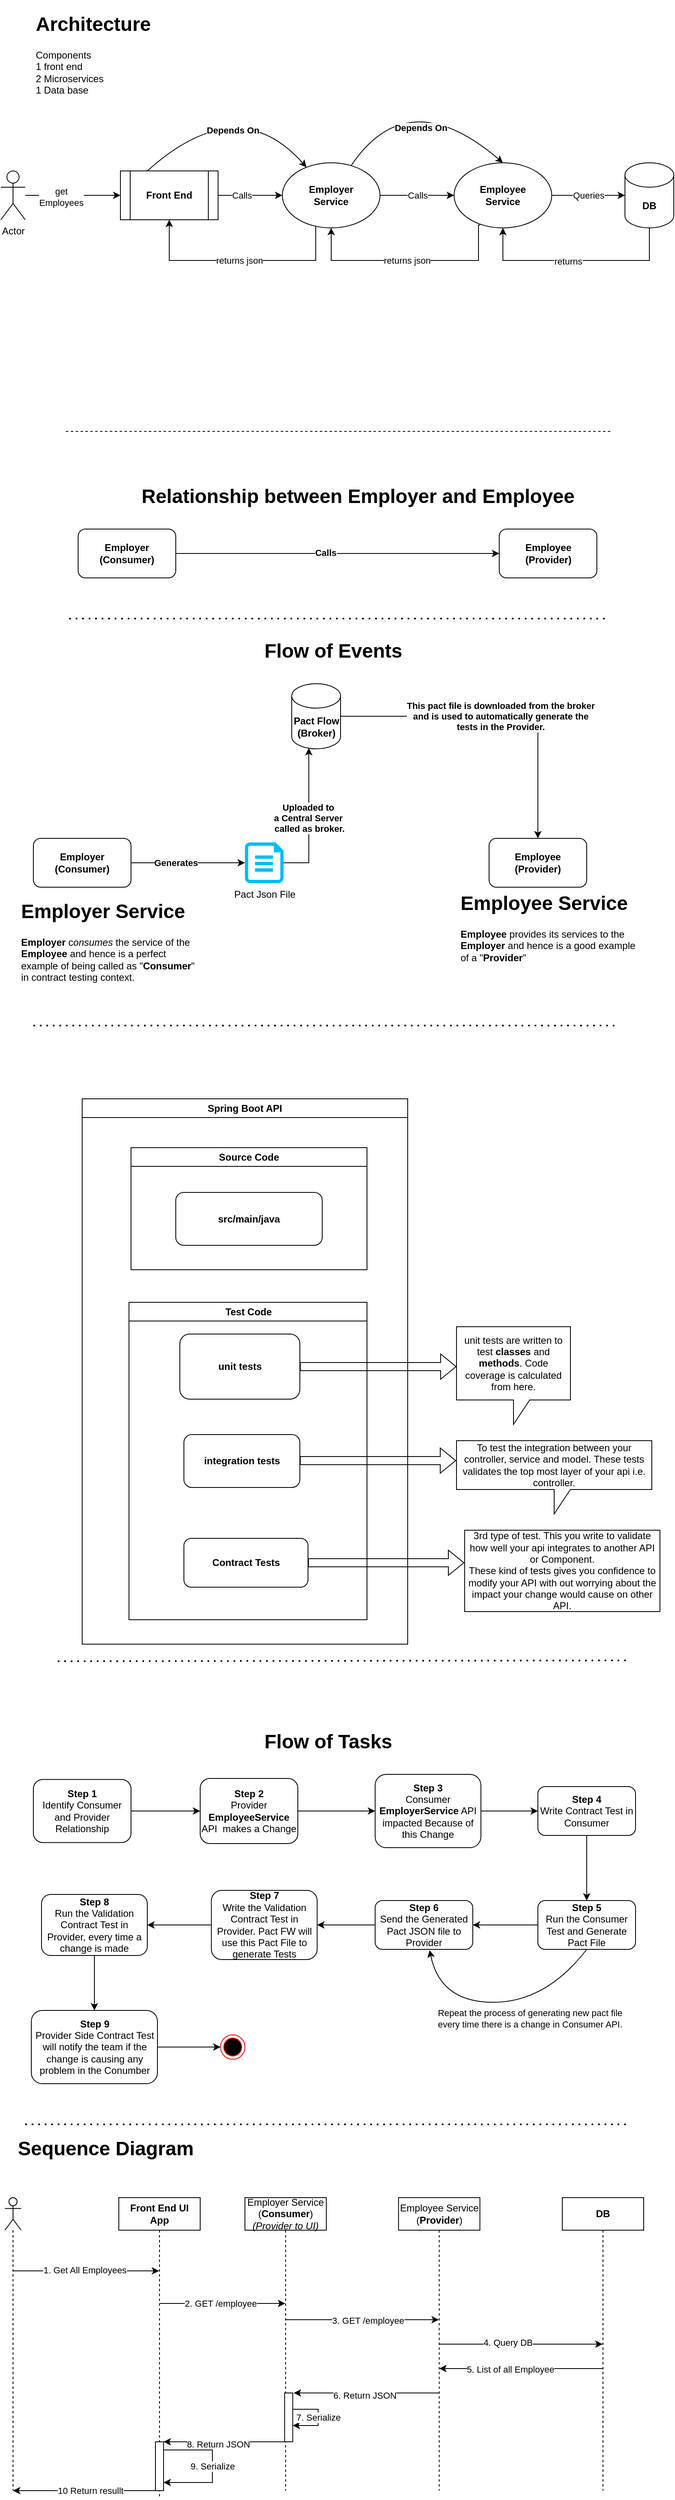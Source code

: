 <mxfile version="21.2.3" type="github">
  <diagram name="Page-1" id="hXCuwG57mc-VUr_f1HP0">
    <mxGraphModel dx="1173" dy="1784" grid="1" gridSize="10" guides="1" tooltips="1" connect="1" arrows="1" fold="1" page="1" pageScale="1" pageWidth="827" pageHeight="1169" math="0" shadow="0">
      <root>
        <mxCell id="0" />
        <mxCell id="1" parent="0" />
        <mxCell id="xuCpeB7rJ87xg6paWrhZ-11" style="edgeStyle=orthogonalEdgeStyle;rounded=0;orthogonalLoop=1;jettySize=auto;html=1;entryX=0;entryY=0.5;entryDx=0;entryDy=0;entryPerimeter=0;" parent="1" source="xuCpeB7rJ87xg6paWrhZ-1" target="xuCpeB7rJ87xg6paWrhZ-6" edge="1">
          <mxGeometry relative="1" as="geometry" />
        </mxCell>
        <mxCell id="xuCpeB7rJ87xg6paWrhZ-12" value="Generates" style="edgeLabel;html=1;align=center;verticalAlign=middle;resizable=0;points=[];fontStyle=1" parent="xuCpeB7rJ87xg6paWrhZ-11" vertex="1" connectable="0">
          <mxGeometry x="-0.214" relative="1" as="geometry">
            <mxPoint as="offset" />
          </mxGeometry>
        </mxCell>
        <mxCell id="xuCpeB7rJ87xg6paWrhZ-1" value="Employer&lt;br&gt;(Consumer)" style="rounded=1;whiteSpace=wrap;html=1;fontStyle=1" parent="1" vertex="1">
          <mxGeometry x="40" y="480" width="120" height="60" as="geometry" />
        </mxCell>
        <mxCell id="xuCpeB7rJ87xg6paWrhZ-2" value="Employee&lt;br&gt;(Provider)" style="rounded=1;whiteSpace=wrap;html=1;fontStyle=1" parent="1" vertex="1">
          <mxGeometry x="600" y="480" width="120" height="60" as="geometry" />
        </mxCell>
        <mxCell id="xuCpeB7rJ87xg6paWrhZ-10" value="&lt;b&gt;This pact file is downloaded from the broker&lt;br&gt;and is used to automatically generate the&lt;br&gt;tests in the Provider.&lt;/b&gt;" style="edgeStyle=orthogonalEdgeStyle;rounded=0;orthogonalLoop=1;jettySize=auto;html=1;" parent="1" source="xuCpeB7rJ87xg6paWrhZ-3" target="xuCpeB7rJ87xg6paWrhZ-2" edge="1">
          <mxGeometry relative="1" as="geometry" />
        </mxCell>
        <mxCell id="xuCpeB7rJ87xg6paWrhZ-3" value="Pact Flow&lt;br&gt;(Broker)" style="shape=cylinder3;whiteSpace=wrap;html=1;boundedLbl=1;backgroundOutline=1;size=15;fontStyle=1" parent="1" vertex="1">
          <mxGeometry x="357.5" y="290" width="60" height="80" as="geometry" />
        </mxCell>
        <mxCell id="xuCpeB7rJ87xg6paWrhZ-4" value="&lt;h1&gt;Employer Service&lt;/h1&gt;&lt;p&gt;&lt;b&gt;Employer&lt;/b&gt;&amp;nbsp;c&lt;i&gt;onsumes&lt;/i&gt; the service of the &lt;b&gt;Employee&lt;/b&gt; and hence is a perfect example of being called as &quot;&lt;b&gt;Consumer&lt;/b&gt;&quot; in contract testing context.&lt;/p&gt;" style="text;html=1;strokeColor=none;fillColor=none;spacing=5;spacingTop=-20;whiteSpace=wrap;overflow=hidden;rounded=0;" parent="1" vertex="1">
          <mxGeometry x="20" y="550" width="225" height="120" as="geometry" />
        </mxCell>
        <mxCell id="xuCpeB7rJ87xg6paWrhZ-5" value="&lt;h1&gt;Employee Service&amp;nbsp;&lt;/h1&gt;&lt;p&gt;&lt;b&gt;Employee&lt;/b&gt;&amp;nbsp;provides its services to the &lt;b&gt;Employer&lt;/b&gt;&amp;nbsp;and hence is a good example of a &quot;&lt;b&gt;Provider&lt;/b&gt;&quot;&lt;/p&gt;" style="text;html=1;strokeColor=none;fillColor=none;spacing=5;spacingTop=-20;whiteSpace=wrap;overflow=hidden;rounded=0;" parent="1" vertex="1">
          <mxGeometry x="560" y="540" width="225" height="120" as="geometry" />
        </mxCell>
        <mxCell id="xuCpeB7rJ87xg6paWrhZ-9" value="&lt;b&gt;Uploaded to&amp;nbsp;&lt;br&gt;a Central Server&amp;nbsp;&lt;br&gt;called as broker.&lt;/b&gt;" style="edgeStyle=orthogonalEdgeStyle;rounded=0;orthogonalLoop=1;jettySize=auto;html=1;entryX=0.35;entryY=0.988;entryDx=0;entryDy=0;entryPerimeter=0;" parent="1" source="xuCpeB7rJ87xg6paWrhZ-6" target="xuCpeB7rJ87xg6paWrhZ-3" edge="1">
          <mxGeometry relative="1" as="geometry" />
        </mxCell>
        <mxCell id="xuCpeB7rJ87xg6paWrhZ-6" value="Pact Json File" style="verticalLabelPosition=bottom;html=1;verticalAlign=top;align=center;strokeColor=none;fillColor=#00BEF2;shape=mxgraph.azure.cloud_services_configuration_file;pointerEvents=1;" parent="1" vertex="1">
          <mxGeometry x="300" y="485" width="47.5" height="50" as="geometry" />
        </mxCell>
        <mxCell id="xuCpeB7rJ87xg6paWrhZ-15" style="edgeStyle=orthogonalEdgeStyle;rounded=0;orthogonalLoop=1;jettySize=auto;html=1;entryX=0;entryY=0.5;entryDx=0;entryDy=0;" parent="1" source="xuCpeB7rJ87xg6paWrhZ-13" target="xuCpeB7rJ87xg6paWrhZ-14" edge="1">
          <mxGeometry relative="1" as="geometry" />
        </mxCell>
        <mxCell id="xuCpeB7rJ87xg6paWrhZ-16" value="Calls" style="edgeLabel;html=1;align=center;verticalAlign=middle;resizable=0;points=[];fontStyle=1" parent="xuCpeB7rJ87xg6paWrhZ-15" vertex="1" connectable="0">
          <mxGeometry x="-0.077" y="1" relative="1" as="geometry">
            <mxPoint as="offset" />
          </mxGeometry>
        </mxCell>
        <mxCell id="xuCpeB7rJ87xg6paWrhZ-13" value="Employer&lt;br&gt;(Consumer)" style="rounded=1;whiteSpace=wrap;html=1;fontStyle=1" parent="1" vertex="1">
          <mxGeometry x="95" y="100" width="120" height="60" as="geometry" />
        </mxCell>
        <mxCell id="xuCpeB7rJ87xg6paWrhZ-14" value="Employee&lt;br&gt;(Provider)" style="rounded=1;whiteSpace=wrap;html=1;fontStyle=1" parent="1" vertex="1">
          <mxGeometry x="612.5" y="100" width="120" height="60" as="geometry" />
        </mxCell>
        <mxCell id="xuCpeB7rJ87xg6paWrhZ-17" value="" style="endArrow=none;dashed=1;html=1;dashPattern=1 3;strokeWidth=2;rounded=0;" parent="1" edge="1">
          <mxGeometry width="50" height="50" relative="1" as="geometry">
            <mxPoint x="84" y="210" as="sourcePoint" />
            <mxPoint x="744" y="210" as="targetPoint" />
          </mxGeometry>
        </mxCell>
        <mxCell id="xuCpeB7rJ87xg6paWrhZ-18" value="&lt;h1&gt;Flow of Events&lt;/h1&gt;" style="text;html=1;strokeColor=none;fillColor=none;spacing=5;spacingTop=-20;whiteSpace=wrap;overflow=hidden;rounded=0;" parent="1" vertex="1">
          <mxGeometry x="319" y="230" width="190" height="30" as="geometry" />
        </mxCell>
        <mxCell id="xuCpeB7rJ87xg6paWrhZ-19" value="&lt;h1&gt;Relationship between Employer and Employee&lt;/h1&gt;" style="text;html=1;strokeColor=none;fillColor=none;spacing=5;spacingTop=-20;whiteSpace=wrap;overflow=hidden;rounded=0;" parent="1" vertex="1">
          <mxGeometry x="167.5" y="40" width="565" height="60" as="geometry" />
        </mxCell>
        <mxCell id="xuCpeB7rJ87xg6paWrhZ-20" value="" style="endArrow=none;dashed=1;html=1;dashPattern=1 3;strokeWidth=2;rounded=0;" parent="1" edge="1">
          <mxGeometry width="50" height="50" relative="1" as="geometry">
            <mxPoint x="40" y="710" as="sourcePoint" />
            <mxPoint x="760" y="710" as="targetPoint" />
          </mxGeometry>
        </mxCell>
        <mxCell id="xuCpeB7rJ87xg6paWrhZ-21" value="Spring Boot API" style="swimlane;whiteSpace=wrap;html=1;fontStyle=1" parent="1" vertex="1">
          <mxGeometry x="100" y="800" width="400" height="670" as="geometry" />
        </mxCell>
        <mxCell id="xuCpeB7rJ87xg6paWrhZ-25" value="Test Code" style="swimlane;whiteSpace=wrap;html=1;fontStyle=1" parent="xuCpeB7rJ87xg6paWrhZ-21" vertex="1">
          <mxGeometry x="57.5" y="250" width="292.5" height="390" as="geometry" />
        </mxCell>
        <mxCell id="xuCpeB7rJ87xg6paWrhZ-28" value="unit tests" style="rounded=1;whiteSpace=wrap;html=1;fontStyle=1" parent="xuCpeB7rJ87xg6paWrhZ-25" vertex="1">
          <mxGeometry x="62.5" y="39" width="147.5" height="80" as="geometry" />
        </mxCell>
        <mxCell id="xuCpeB7rJ87xg6paWrhZ-29" value="integration tests" style="rounded=1;whiteSpace=wrap;html=1;fontStyle=1" parent="xuCpeB7rJ87xg6paWrhZ-25" vertex="1">
          <mxGeometry x="67.5" y="162.5" width="142.5" height="65" as="geometry" />
        </mxCell>
        <mxCell id="xuCpeB7rJ87xg6paWrhZ-30" value="Contract Tests" style="rounded=1;whiteSpace=wrap;html=1;fontStyle=1" parent="xuCpeB7rJ87xg6paWrhZ-25" vertex="1">
          <mxGeometry x="67.5" y="290" width="152.5" height="60" as="geometry" />
        </mxCell>
        <mxCell id="xuCpeB7rJ87xg6paWrhZ-37" value="" style="shape=flexArrow;endArrow=classic;html=1;rounded=0;" parent="xuCpeB7rJ87xg6paWrhZ-25" edge="1">
          <mxGeometry width="50" height="50" relative="1" as="geometry">
            <mxPoint x="210" y="194.5" as="sourcePoint" />
            <mxPoint x="402" y="194.5" as="targetPoint" />
          </mxGeometry>
        </mxCell>
        <mxCell id="xuCpeB7rJ87xg6paWrhZ-26" value="Source Code" style="swimlane;whiteSpace=wrap;html=1;fontStyle=1" parent="xuCpeB7rJ87xg6paWrhZ-21" vertex="1">
          <mxGeometry x="60" y="60" width="290" height="150" as="geometry" />
        </mxCell>
        <mxCell id="xuCpeB7rJ87xg6paWrhZ-27" value="src/main/java" style="rounded=1;whiteSpace=wrap;html=1;fontStyle=1" parent="xuCpeB7rJ87xg6paWrhZ-26" vertex="1">
          <mxGeometry x="55" y="55" width="180" height="65" as="geometry" />
        </mxCell>
        <mxCell id="xuCpeB7rJ87xg6paWrhZ-41" value="" style="shape=flexArrow;endArrow=classic;html=1;rounded=0;" parent="xuCpeB7rJ87xg6paWrhZ-21" edge="1">
          <mxGeometry width="50" height="50" relative="1" as="geometry">
            <mxPoint x="277.5" y="570" as="sourcePoint" />
            <mxPoint x="469.5" y="570" as="targetPoint" />
          </mxGeometry>
        </mxCell>
        <mxCell id="xuCpeB7rJ87xg6paWrhZ-35" value="" style="shape=flexArrow;endArrow=classic;html=1;rounded=0;" parent="1" source="xuCpeB7rJ87xg6paWrhZ-28" edge="1">
          <mxGeometry width="50" height="50" relative="1" as="geometry">
            <mxPoint x="430" y="1220" as="sourcePoint" />
            <mxPoint x="560" y="1129" as="targetPoint" />
          </mxGeometry>
        </mxCell>
        <mxCell id="xuCpeB7rJ87xg6paWrhZ-36" value="unit tests are written to test &lt;b&gt;classes&lt;/b&gt; and &lt;b&gt;methods&lt;/b&gt;.&amp;nbsp;Code coverage is calculated from here." style="shape=callout;whiteSpace=wrap;html=1;perimeter=calloutPerimeter;fontStyle=0" parent="1" vertex="1">
          <mxGeometry x="560" y="1080" width="140" height="120" as="geometry" />
        </mxCell>
        <mxCell id="xuCpeB7rJ87xg6paWrhZ-40" value="To test the integration between your controller, service and model. These tests validates the top most layer of your api i.e. controller." style="shape=callout;whiteSpace=wrap;html=1;perimeter=calloutPerimeter;fontStyle=0" parent="1" vertex="1">
          <mxGeometry x="560" y="1220" width="240" height="90" as="geometry" />
        </mxCell>
        <mxCell id="xuCpeB7rJ87xg6paWrhZ-42" value="3rd type of test. This you write to validate how well your api integrates to another API or Component.&lt;br&gt;These kind of tests gives you confidence to modify your API with out worrying about the impact your change would cause on other API." style="shape=callout;whiteSpace=wrap;html=1;perimeter=calloutPerimeter;fontStyle=0;size=0;position=0.17;position2=0.54;base=39;" parent="1" vertex="1">
          <mxGeometry x="570" y="1330" width="240" height="100" as="geometry" />
        </mxCell>
        <mxCell id="xuCpeB7rJ87xg6paWrhZ-43" value="" style="endArrow=none;dashed=1;html=1;dashPattern=1 3;strokeWidth=2;rounded=0;" parent="1" edge="1">
          <mxGeometry width="50" height="50" relative="1" as="geometry">
            <mxPoint x="70" y="1491" as="sourcePoint" />
            <mxPoint x="770" y="1490" as="targetPoint" />
          </mxGeometry>
        </mxCell>
        <mxCell id="SSDfRQaTrfwXQpy7WAfe-3" value="" style="edgeStyle=orthogonalEdgeStyle;rounded=0;orthogonalLoop=1;jettySize=auto;html=1;" parent="1" source="SSDfRQaTrfwXQpy7WAfe-1" target="SSDfRQaTrfwXQpy7WAfe-2" edge="1">
          <mxGeometry relative="1" as="geometry" />
        </mxCell>
        <mxCell id="SSDfRQaTrfwXQpy7WAfe-1" value="&lt;b&gt;Step 1&lt;/b&gt;&lt;br&gt;Identify Consumer and Provider Relationship" style="rounded=1;whiteSpace=wrap;html=1;" parent="1" vertex="1">
          <mxGeometry x="40" y="1636.25" width="120" height="77.5" as="geometry" />
        </mxCell>
        <mxCell id="SSDfRQaTrfwXQpy7WAfe-5" value="" style="edgeStyle=orthogonalEdgeStyle;rounded=0;orthogonalLoop=1;jettySize=auto;html=1;" parent="1" source="SSDfRQaTrfwXQpy7WAfe-2" target="SSDfRQaTrfwXQpy7WAfe-4" edge="1">
          <mxGeometry relative="1" as="geometry" />
        </mxCell>
        <mxCell id="SSDfRQaTrfwXQpy7WAfe-2" value="&lt;b&gt;Step 2&lt;br&gt;&lt;/b&gt;Provider &lt;b&gt;EmployeeService&lt;/b&gt; API&amp;nbsp; makes a Change" style="rounded=1;whiteSpace=wrap;html=1;" parent="1" vertex="1">
          <mxGeometry x="245" y="1635" width="120" height="80" as="geometry" />
        </mxCell>
        <mxCell id="SSDfRQaTrfwXQpy7WAfe-7" value="" style="edgeStyle=orthogonalEdgeStyle;rounded=0;orthogonalLoop=1;jettySize=auto;html=1;" parent="1" source="SSDfRQaTrfwXQpy7WAfe-4" target="SSDfRQaTrfwXQpy7WAfe-6" edge="1">
          <mxGeometry relative="1" as="geometry" />
        </mxCell>
        <mxCell id="SSDfRQaTrfwXQpy7WAfe-4" value="&lt;b&gt;Step 3&lt;br&gt;&lt;/b&gt;Consumer &lt;b&gt;EmployerService&lt;/b&gt; API impacted Because of this Change" style="whiteSpace=wrap;html=1;rounded=1;" parent="1" vertex="1">
          <mxGeometry x="460" y="1630" width="130" height="90" as="geometry" />
        </mxCell>
        <mxCell id="SSDfRQaTrfwXQpy7WAfe-9" value="" style="edgeStyle=orthogonalEdgeStyle;rounded=0;orthogonalLoop=1;jettySize=auto;html=1;" parent="1" source="SSDfRQaTrfwXQpy7WAfe-6" target="SSDfRQaTrfwXQpy7WAfe-8" edge="1">
          <mxGeometry relative="1" as="geometry" />
        </mxCell>
        <mxCell id="SSDfRQaTrfwXQpy7WAfe-6" value="&lt;b&gt;Step 4&lt;br&gt;&lt;/b&gt;Write Contract Test in Consumer" style="whiteSpace=wrap;html=1;rounded=1;" parent="1" vertex="1">
          <mxGeometry x="660" y="1645" width="120" height="60" as="geometry" />
        </mxCell>
        <mxCell id="SSDfRQaTrfwXQpy7WAfe-11" value="" style="edgeStyle=orthogonalEdgeStyle;rounded=0;orthogonalLoop=1;jettySize=auto;html=1;" parent="1" source="SSDfRQaTrfwXQpy7WAfe-8" target="SSDfRQaTrfwXQpy7WAfe-10" edge="1">
          <mxGeometry relative="1" as="geometry" />
        </mxCell>
        <mxCell id="SSDfRQaTrfwXQpy7WAfe-8" value="&lt;b&gt;Step 5&lt;br&gt;&lt;/b&gt;Run the Consumer Test and Generate Pact File" style="whiteSpace=wrap;html=1;rounded=1;" parent="1" vertex="1">
          <mxGeometry x="660" y="1785" width="120" height="60" as="geometry" />
        </mxCell>
        <mxCell id="SSDfRQaTrfwXQpy7WAfe-13" value="" style="edgeStyle=orthogonalEdgeStyle;rounded=0;orthogonalLoop=1;jettySize=auto;html=1;" parent="1" source="SSDfRQaTrfwXQpy7WAfe-10" target="SSDfRQaTrfwXQpy7WAfe-12" edge="1">
          <mxGeometry relative="1" as="geometry" />
        </mxCell>
        <mxCell id="SSDfRQaTrfwXQpy7WAfe-10" value="&lt;b&gt;Step 6&lt;br&gt;&lt;/b&gt;Send the Generated Pact JSON file to Provider" style="whiteSpace=wrap;html=1;rounded=1;" parent="1" vertex="1">
          <mxGeometry x="460" y="1785" width="120" height="60" as="geometry" />
        </mxCell>
        <mxCell id="SSDfRQaTrfwXQpy7WAfe-15" value="" style="edgeStyle=orthogonalEdgeStyle;rounded=0;orthogonalLoop=1;jettySize=auto;html=1;" parent="1" source="SSDfRQaTrfwXQpy7WAfe-12" target="SSDfRQaTrfwXQpy7WAfe-14" edge="1">
          <mxGeometry relative="1" as="geometry" />
        </mxCell>
        <mxCell id="SSDfRQaTrfwXQpy7WAfe-12" value="&lt;b&gt;Step 7&lt;br&gt;&lt;/b&gt;Write the Validation Contract Test in Provider. Pact FW will use this Pact File to generate Tests" style="whiteSpace=wrap;html=1;rounded=1;" parent="1" vertex="1">
          <mxGeometry x="258.75" y="1772.5" width="130" height="85" as="geometry" />
        </mxCell>
        <mxCell id="SSDfRQaTrfwXQpy7WAfe-17" value="" style="edgeStyle=orthogonalEdgeStyle;rounded=0;orthogonalLoop=1;jettySize=auto;html=1;" parent="1" source="SSDfRQaTrfwXQpy7WAfe-14" target="SSDfRQaTrfwXQpy7WAfe-16" edge="1">
          <mxGeometry relative="1" as="geometry" />
        </mxCell>
        <mxCell id="SSDfRQaTrfwXQpy7WAfe-14" value="&lt;b&gt;Step 8&lt;br&gt;&lt;/b&gt;Run the Validation Contract Test in Provider, every time a change is made" style="whiteSpace=wrap;html=1;rounded=1;" parent="1" vertex="1">
          <mxGeometry x="50" y="1777.5" width="130" height="75" as="geometry" />
        </mxCell>
        <mxCell id="SSDfRQaTrfwXQpy7WAfe-21" style="edgeStyle=orthogonalEdgeStyle;rounded=0;orthogonalLoop=1;jettySize=auto;html=1;" parent="1" source="SSDfRQaTrfwXQpy7WAfe-16" target="SSDfRQaTrfwXQpy7WAfe-20" edge="1">
          <mxGeometry relative="1" as="geometry" />
        </mxCell>
        <mxCell id="SSDfRQaTrfwXQpy7WAfe-16" value="&lt;b&gt;Step 9&lt;br&gt;&lt;/b&gt;Provider Side Contract Test will notify the team if the change is causing any problem in the Conumber" style="whiteSpace=wrap;html=1;rounded=1;" parent="1" vertex="1">
          <mxGeometry x="37.5" y="1920" width="155" height="90" as="geometry" />
        </mxCell>
        <mxCell id="SSDfRQaTrfwXQpy7WAfe-20" value="" style="ellipse;html=1;shape=endState;fillColor=#000000;strokeColor=#ff0000;" parent="1" vertex="1">
          <mxGeometry x="270" y="1950" width="30" height="30" as="geometry" />
        </mxCell>
        <mxCell id="SSDfRQaTrfwXQpy7WAfe-23" value="&lt;h1&gt;Flow of Tasks&lt;/h1&gt;&lt;p&gt;&lt;br&gt;&lt;/p&gt;" style="text;html=1;strokeColor=none;fillColor=none;spacing=5;spacingTop=-20;whiteSpace=wrap;overflow=hidden;rounded=0;" parent="1" vertex="1">
          <mxGeometry x="319" y="1570" width="177.5" height="40" as="geometry" />
        </mxCell>
        <mxCell id="SSDfRQaTrfwXQpy7WAfe-24" value="" style="curved=1;endArrow=classic;html=1;rounded=0;exitX=0.5;exitY=1;exitDx=0;exitDy=0;entryX=0.558;entryY=1.017;entryDx=0;entryDy=0;entryPerimeter=0;" parent="1" source="SSDfRQaTrfwXQpy7WAfe-8" target="SSDfRQaTrfwXQpy7WAfe-10" edge="1">
          <mxGeometry width="50" height="50" relative="1" as="geometry">
            <mxPoint x="400" y="1770" as="sourcePoint" />
            <mxPoint x="450" y="1720" as="targetPoint" />
            <Array as="points">
              <mxPoint x="670" y="1910" />
              <mxPoint x="540" y="1910" />
            </Array>
          </mxGeometry>
        </mxCell>
        <mxCell id="SSDfRQaTrfwXQpy7WAfe-25" value="Repeat the process of generating new pact file&lt;br&gt;every time there is a change in Consumer API." style="edgeLabel;html=1;align=center;verticalAlign=middle;resizable=0;points=[];" parent="SSDfRQaTrfwXQpy7WAfe-24" vertex="1" connectable="0">
          <mxGeometry x="0.125" y="-1" relative="1" as="geometry">
            <mxPoint x="54" y="21" as="offset" />
          </mxGeometry>
        </mxCell>
        <mxCell id="ojbrKZzcA-9iVjjLfroX-1" value="" style="endArrow=none;dashed=1;html=1;dashPattern=1 3;strokeWidth=2;rounded=0;" parent="1" edge="1">
          <mxGeometry width="50" height="50" relative="1" as="geometry">
            <mxPoint x="30" y="2060" as="sourcePoint" />
            <mxPoint x="770" y="2060" as="targetPoint" />
          </mxGeometry>
        </mxCell>
        <mxCell id="ojbrKZzcA-9iVjjLfroX-6" style="edgeStyle=elbowEdgeStyle;rounded=0;orthogonalLoop=1;jettySize=auto;html=1;elbow=vertical;curved=0;" parent="1" source="ojbrKZzcA-9iVjjLfroX-2" target="5X4z96DP56Vmgs2SkKgL-27" edge="1">
          <mxGeometry relative="1" as="geometry">
            <Array as="points">
              <mxPoint x="120" y="2240" />
            </Array>
            <mxPoint x="180" y="2240" as="targetPoint" />
          </mxGeometry>
        </mxCell>
        <mxCell id="ojbrKZzcA-9iVjjLfroX-10" value="1. Get All Employees" style="edgeLabel;html=1;align=center;verticalAlign=middle;resizable=0;points=[];" parent="ojbrKZzcA-9iVjjLfroX-6" vertex="1" connectable="0">
          <mxGeometry x="-0.374" y="1" relative="1" as="geometry">
            <mxPoint x="32" as="offset" />
          </mxGeometry>
        </mxCell>
        <mxCell id="ojbrKZzcA-9iVjjLfroX-2" value="" style="shape=umlLifeline;perimeter=lifelinePerimeter;whiteSpace=wrap;html=1;container=1;dropTarget=0;collapsible=0;recursiveResize=0;outlineConnect=0;portConstraint=eastwest;newEdgeStyle={&quot;edgeStyle&quot;:&quot;elbowEdgeStyle&quot;,&quot;elbow&quot;:&quot;vertical&quot;,&quot;curved&quot;:0,&quot;rounded&quot;:0};participant=umlActor;" parent="1" vertex="1">
          <mxGeometry x="5" y="2150" width="20" height="360" as="geometry" />
        </mxCell>
        <mxCell id="ojbrKZzcA-9iVjjLfroX-7" style="edgeStyle=elbowEdgeStyle;rounded=0;orthogonalLoop=1;jettySize=auto;html=1;elbow=vertical;curved=0;" parent="1" source="5X4z96DP56Vmgs2SkKgL-27" target="ojbrKZzcA-9iVjjLfroX-3" edge="1">
          <mxGeometry relative="1" as="geometry">
            <Array as="points">
              <mxPoint x="260" y="2280" />
            </Array>
          </mxGeometry>
        </mxCell>
        <mxCell id="ojbrKZzcA-9iVjjLfroX-11" value="2. GET /employee" style="edgeLabel;html=1;align=center;verticalAlign=middle;resizable=0;points=[];" parent="ojbrKZzcA-9iVjjLfroX-7" vertex="1" connectable="0">
          <mxGeometry x="-0.253" y="3" relative="1" as="geometry">
            <mxPoint x="17" y="3" as="offset" />
          </mxGeometry>
        </mxCell>
        <mxCell id="ojbrKZzcA-9iVjjLfroX-19" style="edgeStyle=elbowEdgeStyle;rounded=0;orthogonalLoop=1;jettySize=auto;html=1;elbow=vertical;curved=0;entryX=1;entryY=0;entryDx=0;entryDy=0;entryPerimeter=0;" parent="1" target="5X4z96DP56Vmgs2SkKgL-28" edge="1">
          <mxGeometry relative="1" as="geometry">
            <Array as="points">
              <mxPoint x="229.25" y="2450" />
            </Array>
            <mxPoint x="358.75" y="2450" as="sourcePoint" />
            <mxPoint x="209.25" y="2450" as="targetPoint" />
          </mxGeometry>
        </mxCell>
        <mxCell id="ojbrKZzcA-9iVjjLfroX-20" value="8. Return JSON" style="edgeLabel;html=1;align=center;verticalAlign=middle;resizable=0;points=[];" parent="ojbrKZzcA-9iVjjLfroX-19" vertex="1" connectable="0">
          <mxGeometry x="0.174" y="3" relative="1" as="geometry">
            <mxPoint x="1" as="offset" />
          </mxGeometry>
        </mxCell>
        <mxCell id="5X4z96DP56Vmgs2SkKgL-32" style="edgeStyle=elbowEdgeStyle;rounded=0;orthogonalLoop=1;jettySize=auto;html=1;elbow=vertical;curved=0;" edge="1" parent="1" source="ojbrKZzcA-9iVjjLfroX-3" target="ojbrKZzcA-9iVjjLfroX-4">
          <mxGeometry relative="1" as="geometry">
            <Array as="points">
              <mxPoint x="450" y="2300" />
            </Array>
          </mxGeometry>
        </mxCell>
        <mxCell id="5X4z96DP56Vmgs2SkKgL-33" value="3. GET /employee" style="edgeLabel;html=1;align=center;verticalAlign=middle;resizable=0;points=[];" vertex="1" connectable="0" parent="5X4z96DP56Vmgs2SkKgL-32">
          <mxGeometry x="-0.507" y="-1" relative="1" as="geometry">
            <mxPoint x="54" as="offset" />
          </mxGeometry>
        </mxCell>
        <mxCell id="ojbrKZzcA-9iVjjLfroX-3" value="Employer Service&lt;br&gt;(&lt;b&gt;Consumer&lt;/b&gt;)&lt;br&gt;&lt;i&gt;(Provider to UI)&lt;/i&gt;" style="shape=umlLifeline;perimeter=lifelinePerimeter;whiteSpace=wrap;html=1;container=1;dropTarget=0;collapsible=0;recursiveResize=0;outlineConnect=0;portConstraint=eastwest;newEdgeStyle={&quot;edgeStyle&quot;:&quot;elbowEdgeStyle&quot;,&quot;elbow&quot;:&quot;vertical&quot;,&quot;curved&quot;:0,&quot;rounded&quot;:0};" parent="1" vertex="1">
          <mxGeometry x="300" y="2150" width="100" height="360" as="geometry" />
        </mxCell>
        <mxCell id="ojbrKZzcA-9iVjjLfroX-16" value="" style="html=1;points=[];perimeter=orthogonalPerimeter;outlineConnect=0;targetShapes=umlLifeline;portConstraint=eastwest;newEdgeStyle={&quot;edgeStyle&quot;:&quot;elbowEdgeStyle&quot;,&quot;elbow&quot;:&quot;vertical&quot;,&quot;curved&quot;:0,&quot;rounded&quot;:0};" parent="ojbrKZzcA-9iVjjLfroX-3" vertex="1">
          <mxGeometry x="48.75" y="240" width="10" height="60" as="geometry" />
        </mxCell>
        <mxCell id="ojbrKZzcA-9iVjjLfroX-18" value="7. Serialize" style="edgeStyle=elbowEdgeStyle;rounded=0;orthogonalLoop=1;jettySize=auto;html=1;elbow=vertical;curved=0;" parent="ojbrKZzcA-9iVjjLfroX-3" source="ojbrKZzcA-9iVjjLfroX-16" target="ojbrKZzcA-9iVjjLfroX-16" edge="1">
          <mxGeometry relative="1" as="geometry">
            <Array as="points">
              <mxPoint x="90" y="260" />
            </Array>
          </mxGeometry>
        </mxCell>
        <mxCell id="ojbrKZzcA-9iVjjLfroX-8" style="edgeStyle=elbowEdgeStyle;rounded=0;orthogonalLoop=1;jettySize=auto;html=1;elbow=vertical;curved=0;" parent="1" source="ojbrKZzcA-9iVjjLfroX-4" target="ojbrKZzcA-9iVjjLfroX-5" edge="1">
          <mxGeometry relative="1" as="geometry">
            <Array as="points">
              <mxPoint x="670" y="2330" />
              <mxPoint x="640" y="2320" />
            </Array>
          </mxGeometry>
        </mxCell>
        <mxCell id="ojbrKZzcA-9iVjjLfroX-9" value="4. Query DB" style="edgeLabel;html=1;align=center;verticalAlign=middle;resizable=0;points=[];" parent="ojbrKZzcA-9iVjjLfroX-8" vertex="1" connectable="0">
          <mxGeometry x="-0.168" y="2" relative="1" as="geometry">
            <mxPoint as="offset" />
          </mxGeometry>
        </mxCell>
        <mxCell id="ojbrKZzcA-9iVjjLfroX-14" style="edgeStyle=elbowEdgeStyle;rounded=0;orthogonalLoop=1;jettySize=auto;html=1;elbow=vertical;curved=0;" parent="1" source="ojbrKZzcA-9iVjjLfroX-4" edge="1">
          <mxGeometry relative="1" as="geometry">
            <mxPoint x="360" y="2390" as="targetPoint" />
            <Array as="points">
              <mxPoint x="430" y="2390" />
            </Array>
          </mxGeometry>
        </mxCell>
        <mxCell id="ojbrKZzcA-9iVjjLfroX-15" value="6. Return JSON" style="edgeLabel;html=1;align=center;verticalAlign=middle;resizable=0;points=[];" parent="ojbrKZzcA-9iVjjLfroX-14" vertex="1" connectable="0">
          <mxGeometry x="0.264" y="3" relative="1" as="geometry">
            <mxPoint x="21" as="offset" />
          </mxGeometry>
        </mxCell>
        <mxCell id="ojbrKZzcA-9iVjjLfroX-4" value="Employee Service&lt;br&gt;(&lt;b&gt;Provider&lt;/b&gt;)" style="shape=umlLifeline;perimeter=lifelinePerimeter;whiteSpace=wrap;html=1;container=1;dropTarget=0;collapsible=0;recursiveResize=0;outlineConnect=0;portConstraint=eastwest;newEdgeStyle={&quot;edgeStyle&quot;:&quot;elbowEdgeStyle&quot;,&quot;elbow&quot;:&quot;vertical&quot;,&quot;curved&quot;:0,&quot;rounded&quot;:0};" parent="1" vertex="1">
          <mxGeometry x="488.75" y="2150" width="100" height="360" as="geometry" />
        </mxCell>
        <mxCell id="ojbrKZzcA-9iVjjLfroX-12" style="edgeStyle=elbowEdgeStyle;rounded=0;orthogonalLoop=1;jettySize=auto;html=1;elbow=vertical;curved=0;" parent="1" source="ojbrKZzcA-9iVjjLfroX-5" target="ojbrKZzcA-9iVjjLfroX-4" edge="1">
          <mxGeometry relative="1" as="geometry">
            <Array as="points">
              <mxPoint x="630" y="2360" />
            </Array>
          </mxGeometry>
        </mxCell>
        <mxCell id="ojbrKZzcA-9iVjjLfroX-13" value="5. List of all Employee" style="edgeLabel;html=1;align=center;verticalAlign=middle;resizable=0;points=[];" parent="ojbrKZzcA-9iVjjLfroX-12" vertex="1" connectable="0">
          <mxGeometry x="0.307" y="1" relative="1" as="geometry">
            <mxPoint x="17" as="offset" />
          </mxGeometry>
        </mxCell>
        <mxCell id="ojbrKZzcA-9iVjjLfroX-5" value="&lt;b&gt;DB&lt;/b&gt;" style="shape=umlLifeline;perimeter=lifelinePerimeter;whiteSpace=wrap;html=1;container=1;dropTarget=0;collapsible=0;recursiveResize=0;outlineConnect=0;portConstraint=eastwest;newEdgeStyle={&quot;edgeStyle&quot;:&quot;elbowEdgeStyle&quot;,&quot;elbow&quot;:&quot;vertical&quot;,&quot;curved&quot;:0,&quot;rounded&quot;:0};" parent="1" vertex="1">
          <mxGeometry x="690" y="2150" width="100" height="360" as="geometry" />
        </mxCell>
        <mxCell id="ojbrKZzcA-9iVjjLfroX-21" value="&lt;h1&gt;Sequence Diagram&lt;/h1&gt;" style="text;html=1;strokeColor=none;fillColor=none;spacing=5;spacingTop=-20;whiteSpace=wrap;overflow=hidden;rounded=0;" parent="1" vertex="1">
          <mxGeometry x="16" y="2070" width="330" height="50" as="geometry" />
        </mxCell>
        <mxCell id="5X4z96DP56Vmgs2SkKgL-1" value="" style="endArrow=none;dashed=1;html=1;rounded=0;" edge="1" parent="1">
          <mxGeometry width="50" height="50" relative="1" as="geometry">
            <mxPoint x="80" y="-20" as="sourcePoint" />
            <mxPoint x="750" y="-20" as="targetPoint" />
          </mxGeometry>
        </mxCell>
        <mxCell id="5X4z96DP56Vmgs2SkKgL-19" style="edgeStyle=orthogonalEdgeStyle;rounded=0;orthogonalLoop=1;jettySize=auto;html=1;entryX=0;entryY=0.5;entryDx=0;entryDy=0;" edge="1" parent="1" source="5X4z96DP56Vmgs2SkKgL-4" target="5X4z96DP56Vmgs2SkKgL-5">
          <mxGeometry relative="1" as="geometry" />
        </mxCell>
        <mxCell id="5X4z96DP56Vmgs2SkKgL-20" value="get&lt;br&gt;Employees" style="edgeLabel;html=1;align=center;verticalAlign=middle;resizable=0;points=[];" vertex="1" connectable="0" parent="5X4z96DP56Vmgs2SkKgL-19">
          <mxGeometry x="-0.25" y="-1" relative="1" as="geometry">
            <mxPoint y="1" as="offset" />
          </mxGeometry>
        </mxCell>
        <mxCell id="5X4z96DP56Vmgs2SkKgL-4" value="Actor" style="shape=umlActor;verticalLabelPosition=bottom;verticalAlign=top;html=1;outlineConnect=0;" vertex="1" parent="1">
          <mxGeometry y="-340" width="30" height="60" as="geometry" />
        </mxCell>
        <mxCell id="5X4z96DP56Vmgs2SkKgL-11" style="edgeStyle=orthogonalEdgeStyle;rounded=0;orthogonalLoop=1;jettySize=auto;html=1;" edge="1" parent="1" source="5X4z96DP56Vmgs2SkKgL-5" target="5X4z96DP56Vmgs2SkKgL-10">
          <mxGeometry relative="1" as="geometry" />
        </mxCell>
        <mxCell id="5X4z96DP56Vmgs2SkKgL-12" value="Calls" style="edgeLabel;html=1;align=center;verticalAlign=middle;resizable=0;points=[];" vertex="1" connectable="0" parent="5X4z96DP56Vmgs2SkKgL-11">
          <mxGeometry x="-0.266" y="1" relative="1" as="geometry">
            <mxPoint y="1" as="offset" />
          </mxGeometry>
        </mxCell>
        <mxCell id="5X4z96DP56Vmgs2SkKgL-5" value="Front End" style="shape=process;whiteSpace=wrap;html=1;backgroundOutline=1;fontStyle=1" vertex="1" parent="1">
          <mxGeometry x="147" y="-340" width="120" height="60" as="geometry" />
        </mxCell>
        <mxCell id="5X4z96DP56Vmgs2SkKgL-15" style="edgeStyle=orthogonalEdgeStyle;rounded=0;orthogonalLoop=1;jettySize=auto;html=1;" edge="1" parent="1" source="5X4z96DP56Vmgs2SkKgL-6" target="5X4z96DP56Vmgs2SkKgL-9">
          <mxGeometry relative="1" as="geometry">
            <Array as="points">
              <mxPoint x="797" y="-230" />
              <mxPoint x="617" y="-230" />
            </Array>
          </mxGeometry>
        </mxCell>
        <mxCell id="5X4z96DP56Vmgs2SkKgL-16" value="returns" style="edgeLabel;html=1;align=center;verticalAlign=middle;resizable=0;points=[];" vertex="1" connectable="0" parent="5X4z96DP56Vmgs2SkKgL-15">
          <mxGeometry x="0.077" y="1" relative="1" as="geometry">
            <mxPoint as="offset" />
          </mxGeometry>
        </mxCell>
        <mxCell id="5X4z96DP56Vmgs2SkKgL-6" value="DB" style="shape=cylinder3;whiteSpace=wrap;html=1;boundedLbl=1;backgroundOutline=1;size=15;fontStyle=1" vertex="1" parent="1">
          <mxGeometry x="767" y="-350" width="60" height="80" as="geometry" />
        </mxCell>
        <mxCell id="5X4z96DP56Vmgs2SkKgL-14" value="Queries" style="edgeStyle=orthogonalEdgeStyle;rounded=0;orthogonalLoop=1;jettySize=auto;html=1;" edge="1" parent="1" source="5X4z96DP56Vmgs2SkKgL-9" target="5X4z96DP56Vmgs2SkKgL-6">
          <mxGeometry relative="1" as="geometry" />
        </mxCell>
        <mxCell id="5X4z96DP56Vmgs2SkKgL-17" value="returns json" style="edgeStyle=orthogonalEdgeStyle;rounded=0;orthogonalLoop=1;jettySize=auto;html=1;exitX=0.267;exitY=0.956;exitDx=0;exitDy=0;exitPerimeter=0;" edge="1" parent="1" source="5X4z96DP56Vmgs2SkKgL-9" target="5X4z96DP56Vmgs2SkKgL-10">
          <mxGeometry relative="1" as="geometry">
            <Array as="points">
              <mxPoint x="587" y="-273" />
              <mxPoint x="587" y="-230" />
              <mxPoint x="406" y="-230" />
            </Array>
          </mxGeometry>
        </mxCell>
        <mxCell id="5X4z96DP56Vmgs2SkKgL-9" value="Employee&lt;br&gt;Service" style="ellipse;whiteSpace=wrap;html=1;fontStyle=1" vertex="1" parent="1">
          <mxGeometry x="557" y="-350" width="120" height="80" as="geometry" />
        </mxCell>
        <mxCell id="5X4z96DP56Vmgs2SkKgL-13" value="Calls" style="edgeStyle=orthogonalEdgeStyle;rounded=0;orthogonalLoop=1;jettySize=auto;html=1;" edge="1" parent="1" source="5X4z96DP56Vmgs2SkKgL-10" target="5X4z96DP56Vmgs2SkKgL-9">
          <mxGeometry relative="1" as="geometry" />
        </mxCell>
        <mxCell id="5X4z96DP56Vmgs2SkKgL-18" value="returns json" style="edgeStyle=orthogonalEdgeStyle;rounded=0;orthogonalLoop=1;jettySize=auto;html=1;" edge="1" parent="1" source="5X4z96DP56Vmgs2SkKgL-10" target="5X4z96DP56Vmgs2SkKgL-5">
          <mxGeometry relative="1" as="geometry">
            <Array as="points">
              <mxPoint x="387" y="-230" />
              <mxPoint x="207" y="-230" />
            </Array>
          </mxGeometry>
        </mxCell>
        <mxCell id="5X4z96DP56Vmgs2SkKgL-10" value="Employer&lt;br&gt;Service" style="ellipse;whiteSpace=wrap;html=1;fontStyle=1" vertex="1" parent="1">
          <mxGeometry x="346" y="-350" width="120" height="80" as="geometry" />
        </mxCell>
        <mxCell id="5X4z96DP56Vmgs2SkKgL-21" value="&lt;h1&gt;Architecture&lt;/h1&gt;&lt;div&gt;Components&lt;/div&gt;&lt;div&gt;1 front end&lt;/div&gt;&lt;div&gt;2 Microservices&lt;/div&gt;&lt;div&gt;1 Data base&lt;/div&gt;" style="text;html=1;strokeColor=none;fillColor=none;spacing=5;spacingTop=-20;whiteSpace=wrap;overflow=hidden;rounded=0;" vertex="1" parent="1">
          <mxGeometry x="37.5" y="-540" width="190" height="120" as="geometry" />
        </mxCell>
        <mxCell id="5X4z96DP56Vmgs2SkKgL-22" value="" style="curved=1;endArrow=classic;html=1;rounded=0;entryX=0.5;entryY=0;entryDx=0;entryDy=0;" edge="1" parent="1" source="5X4z96DP56Vmgs2SkKgL-10" target="5X4z96DP56Vmgs2SkKgL-9">
          <mxGeometry width="50" height="50" relative="1" as="geometry">
            <mxPoint x="388.75" y="-350" as="sourcePoint" />
            <mxPoint x="610" y="-360" as="targetPoint" />
            <Array as="points">
              <mxPoint x="500" y="-450" />
            </Array>
          </mxGeometry>
        </mxCell>
        <mxCell id="5X4z96DP56Vmgs2SkKgL-24" value="Depends On" style="edgeLabel;html=1;align=center;verticalAlign=middle;resizable=0;points=[];fontStyle=1" vertex="1" connectable="0" parent="5X4z96DP56Vmgs2SkKgL-22">
          <mxGeometry x="0.252" y="-32" relative="1" as="geometry">
            <mxPoint x="-1" as="offset" />
          </mxGeometry>
        </mxCell>
        <mxCell id="5X4z96DP56Vmgs2SkKgL-25" value="" style="curved=1;endArrow=classic;html=1;rounded=0;" edge="1" parent="1" target="5X4z96DP56Vmgs2SkKgL-10">
          <mxGeometry width="50" height="50" relative="1" as="geometry">
            <mxPoint x="180" y="-340" as="sourcePoint" />
            <mxPoint x="401.25" y="-350" as="targetPoint" />
            <Array as="points">
              <mxPoint x="291.25" y="-440" />
            </Array>
          </mxGeometry>
        </mxCell>
        <mxCell id="5X4z96DP56Vmgs2SkKgL-26" value="Depends On" style="edgeLabel;html=1;align=center;verticalAlign=middle;resizable=0;points=[];fontStyle=1" vertex="1" connectable="0" parent="5X4z96DP56Vmgs2SkKgL-25">
          <mxGeometry x="0.252" y="-32" relative="1" as="geometry">
            <mxPoint x="2" y="11" as="offset" />
          </mxGeometry>
        </mxCell>
        <mxCell id="5X4z96DP56Vmgs2SkKgL-35" style="edgeStyle=elbowEdgeStyle;rounded=0;orthogonalLoop=1;jettySize=auto;html=1;elbow=horizontal;curved=0;" edge="1" parent="1" source="5X4z96DP56Vmgs2SkKgL-27" target="ojbrKZzcA-9iVjjLfroX-2">
          <mxGeometry relative="1" as="geometry">
            <Array as="points">
              <mxPoint x="110" y="2510" />
            </Array>
          </mxGeometry>
        </mxCell>
        <mxCell id="5X4z96DP56Vmgs2SkKgL-36" value="10 Return resullt" style="edgeLabel;html=1;align=center;verticalAlign=middle;resizable=0;points=[];" vertex="1" connectable="0" parent="5X4z96DP56Vmgs2SkKgL-35">
          <mxGeometry x="0.468" y="1" relative="1" as="geometry">
            <mxPoint x="47" y="-1" as="offset" />
          </mxGeometry>
        </mxCell>
        <mxCell id="5X4z96DP56Vmgs2SkKgL-27" value="Front End UI App" style="shape=umlLifeline;perimeter=lifelinePerimeter;whiteSpace=wrap;html=1;container=1;dropTarget=0;collapsible=0;recursiveResize=0;outlineConnect=0;portConstraint=eastwest;newEdgeStyle={&quot;edgeStyle&quot;:&quot;elbowEdgeStyle&quot;,&quot;elbow&quot;:&quot;vertical&quot;,&quot;curved&quot;:0,&quot;rounded&quot;:0};fontStyle=1" vertex="1" parent="1">
          <mxGeometry x="145" y="2150" width="100" height="370" as="geometry" />
        </mxCell>
        <mxCell id="5X4z96DP56Vmgs2SkKgL-28" value="" style="html=1;points=[];perimeter=orthogonalPerimeter;outlineConnect=0;targetShapes=umlLifeline;portConstraint=eastwest;newEdgeStyle={&quot;edgeStyle&quot;:&quot;elbowEdgeStyle&quot;,&quot;elbow&quot;:&quot;vertical&quot;,&quot;curved&quot;:0,&quot;rounded&quot;:0};" vertex="1" parent="5X4z96DP56Vmgs2SkKgL-27">
          <mxGeometry x="45" y="300" width="10" height="60" as="geometry" />
        </mxCell>
        <mxCell id="5X4z96DP56Vmgs2SkKgL-29" value="9. Serialize" style="edgeStyle=elbowEdgeStyle;rounded=0;orthogonalLoop=1;jettySize=auto;html=1;elbow=vertical;curved=0;" edge="1" parent="5X4z96DP56Vmgs2SkKgL-27" source="5X4z96DP56Vmgs2SkKgL-28" target="5X4z96DP56Vmgs2SkKgL-28">
          <mxGeometry relative="1" as="geometry">
            <Array as="points">
              <mxPoint x="115" y="350" />
            </Array>
            <mxPoint as="offset" />
          </mxGeometry>
        </mxCell>
      </root>
    </mxGraphModel>
  </diagram>
</mxfile>
